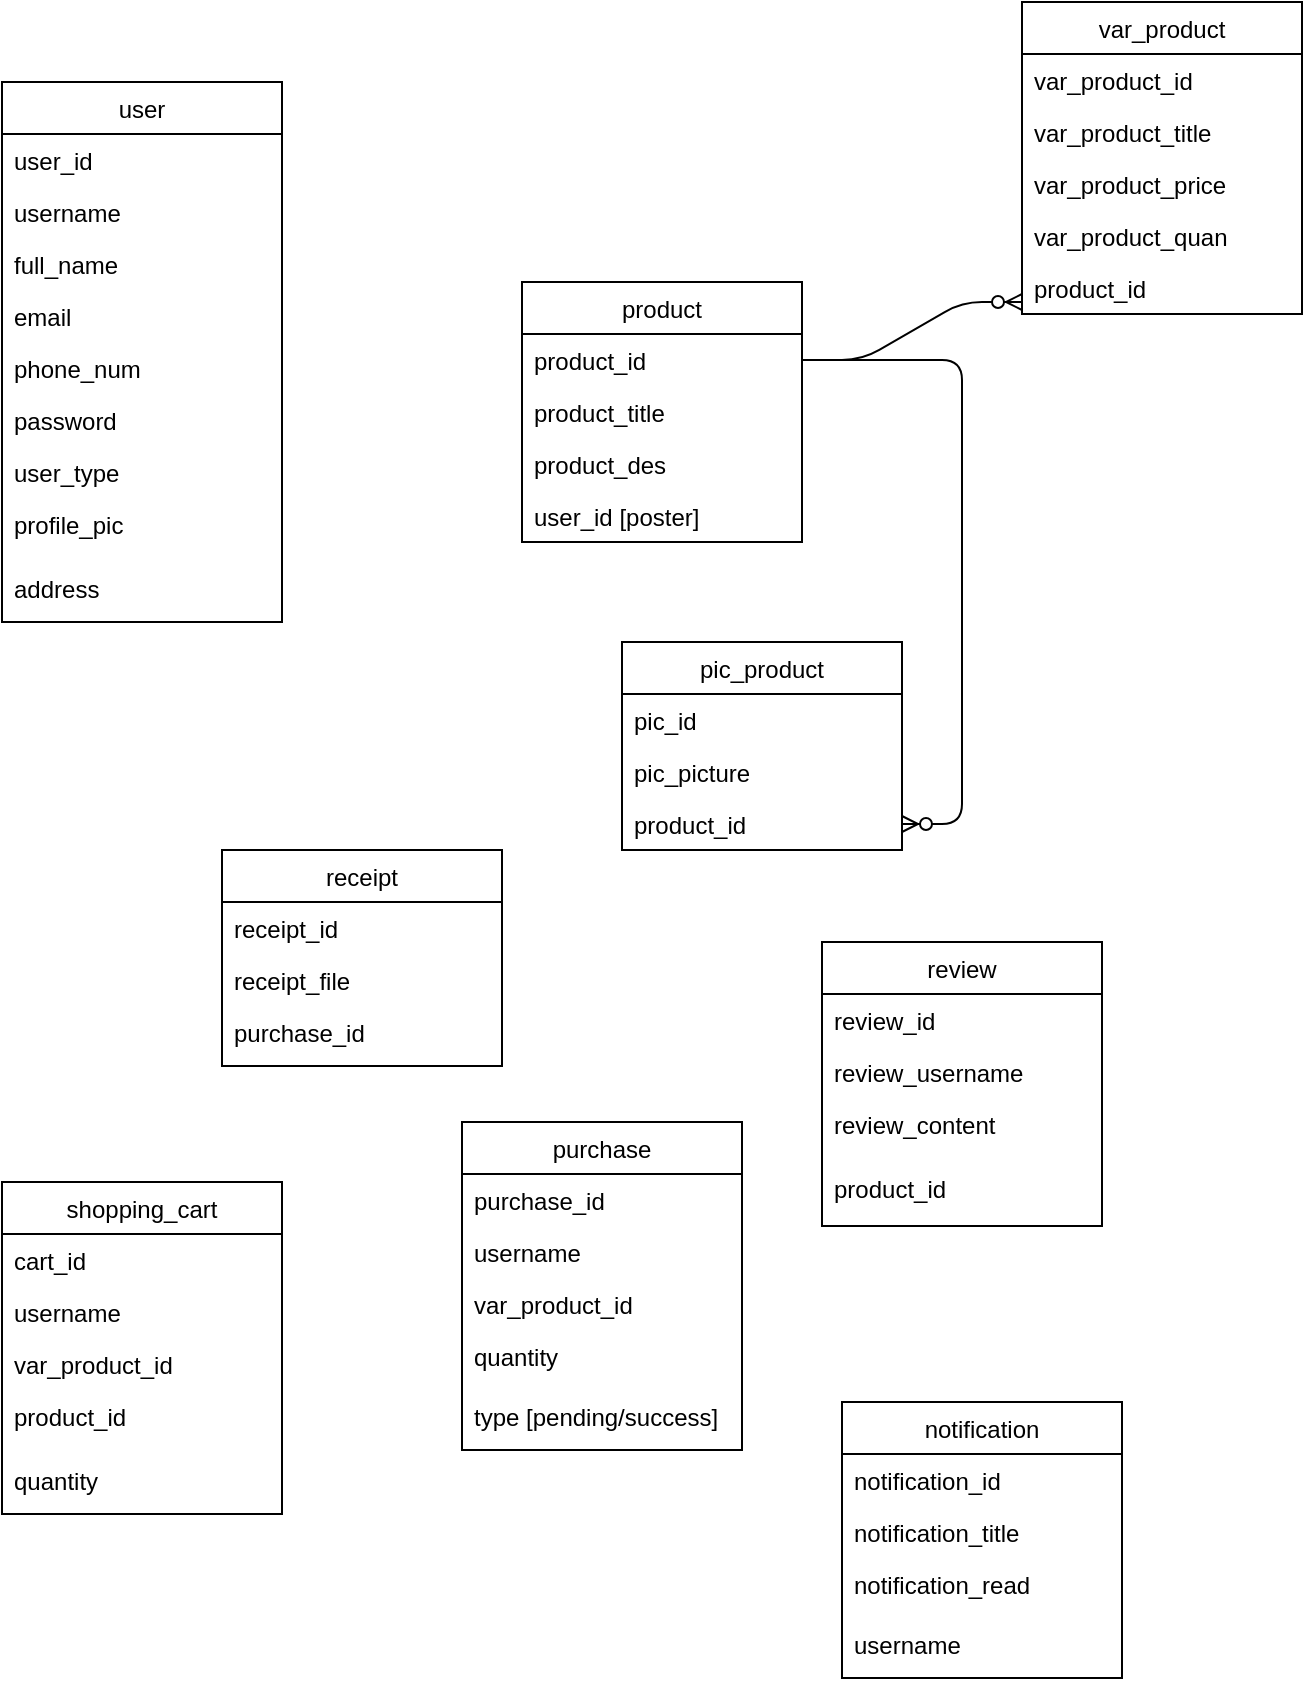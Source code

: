 <mxfile version="14.5.9" type="github">
  <diagram id="W411rWCE6vEQIN0AdYnL" name="Page-1">
    <mxGraphModel dx="1248" dy="706" grid="1" gridSize="10" guides="1" tooltips="1" connect="1" arrows="1" fold="1" page="1" pageScale="1" pageWidth="850" pageHeight="1100" math="0" shadow="0">
      <root>
        <mxCell id="0" />
        <mxCell id="1" parent="0" />
        <mxCell id="eEgCmpG9dYA9iIhkquhl-1" value="user" style="swimlane;fontStyle=0;childLayout=stackLayout;horizontal=1;startSize=26;fillColor=none;horizontalStack=0;resizeParent=1;resizeParentMax=0;resizeLast=0;collapsible=1;marginBottom=0;" parent="1" vertex="1">
          <mxGeometry x="80" y="90" width="140" height="270" as="geometry" />
        </mxCell>
        <mxCell id="eEgCmpG9dYA9iIhkquhl-19" value="user_id" style="text;strokeColor=none;fillColor=none;align=left;verticalAlign=top;spacingLeft=4;spacingRight=4;overflow=hidden;rotatable=0;points=[[0,0.5],[1,0.5]];portConstraint=eastwest;" parent="eEgCmpG9dYA9iIhkquhl-1" vertex="1">
          <mxGeometry y="26" width="140" height="26" as="geometry" />
        </mxCell>
        <mxCell id="eEgCmpG9dYA9iIhkquhl-2" value="username" style="text;strokeColor=none;fillColor=none;align=left;verticalAlign=top;spacingLeft=4;spacingRight=4;overflow=hidden;rotatable=0;points=[[0,0.5],[1,0.5]];portConstraint=eastwest;" parent="eEgCmpG9dYA9iIhkquhl-1" vertex="1">
          <mxGeometry y="52" width="140" height="26" as="geometry" />
        </mxCell>
        <mxCell id="eEgCmpG9dYA9iIhkquhl-3" value="full_name" style="text;strokeColor=none;fillColor=none;align=left;verticalAlign=top;spacingLeft=4;spacingRight=4;overflow=hidden;rotatable=0;points=[[0,0.5],[1,0.5]];portConstraint=eastwest;" parent="eEgCmpG9dYA9iIhkquhl-1" vertex="1">
          <mxGeometry y="78" width="140" height="26" as="geometry" />
        </mxCell>
        <mxCell id="eEgCmpG9dYA9iIhkquhl-20" value="email" style="text;strokeColor=none;fillColor=none;align=left;verticalAlign=top;spacingLeft=4;spacingRight=4;overflow=hidden;rotatable=0;points=[[0,0.5],[1,0.5]];portConstraint=eastwest;" parent="eEgCmpG9dYA9iIhkquhl-1" vertex="1">
          <mxGeometry y="104" width="140" height="26" as="geometry" />
        </mxCell>
        <mxCell id="eEgCmpG9dYA9iIhkquhl-21" value="phone_num" style="text;strokeColor=none;fillColor=none;align=left;verticalAlign=top;spacingLeft=4;spacingRight=4;overflow=hidden;rotatable=0;points=[[0,0.5],[1,0.5]];portConstraint=eastwest;" parent="eEgCmpG9dYA9iIhkquhl-1" vertex="1">
          <mxGeometry y="130" width="140" height="26" as="geometry" />
        </mxCell>
        <mxCell id="eEgCmpG9dYA9iIhkquhl-22" value="password" style="text;strokeColor=none;fillColor=none;align=left;verticalAlign=top;spacingLeft=4;spacingRight=4;overflow=hidden;rotatable=0;points=[[0,0.5],[1,0.5]];portConstraint=eastwest;" parent="eEgCmpG9dYA9iIhkquhl-1" vertex="1">
          <mxGeometry y="156" width="140" height="26" as="geometry" />
        </mxCell>
        <mxCell id="eEgCmpG9dYA9iIhkquhl-23" value="user_type" style="text;strokeColor=none;fillColor=none;align=left;verticalAlign=top;spacingLeft=4;spacingRight=4;overflow=hidden;rotatable=0;points=[[0,0.5],[1,0.5]];portConstraint=eastwest;" parent="eEgCmpG9dYA9iIhkquhl-1" vertex="1">
          <mxGeometry y="182" width="140" height="26" as="geometry" />
        </mxCell>
        <mxCell id="eEgCmpG9dYA9iIhkquhl-35" value="profile_pic" style="text;strokeColor=none;fillColor=none;align=left;verticalAlign=top;spacingLeft=4;spacingRight=4;overflow=hidden;rotatable=0;points=[[0,0.5],[1,0.5]];portConstraint=eastwest;" parent="eEgCmpG9dYA9iIhkquhl-1" vertex="1">
          <mxGeometry y="208" width="140" height="32" as="geometry" />
        </mxCell>
        <mxCell id="eEgCmpG9dYA9iIhkquhl-17" value="address" style="text;strokeColor=none;fillColor=none;align=left;verticalAlign=top;spacingLeft=4;spacingRight=4;overflow=hidden;rotatable=0;points=[[0,0.5],[1,0.5]];portConstraint=eastwest;" parent="eEgCmpG9dYA9iIhkquhl-1" vertex="1">
          <mxGeometry y="240" width="140" height="30" as="geometry" />
        </mxCell>
        <mxCell id="eEgCmpG9dYA9iIhkquhl-9" value="var_product" style="swimlane;fontStyle=0;childLayout=stackLayout;horizontal=1;startSize=26;fillColor=none;horizontalStack=0;resizeParent=1;resizeParentMax=0;resizeLast=0;collapsible=1;marginBottom=0;" parent="1" vertex="1">
          <mxGeometry x="590" y="50" width="140" height="156" as="geometry" />
        </mxCell>
        <mxCell id="eEgCmpG9dYA9iIhkquhl-11" value="var_product_id" style="text;strokeColor=none;fillColor=none;align=left;verticalAlign=top;spacingLeft=4;spacingRight=4;overflow=hidden;rotatable=0;points=[[0,0.5],[1,0.5]];portConstraint=eastwest;" parent="eEgCmpG9dYA9iIhkquhl-9" vertex="1">
          <mxGeometry y="26" width="140" height="26" as="geometry" />
        </mxCell>
        <mxCell id="jbUzf2FXijxwnfSYSCQV-11" value="var_product_title" style="text;strokeColor=none;fillColor=none;align=left;verticalAlign=top;spacingLeft=4;spacingRight=4;overflow=hidden;rotatable=0;points=[[0,0.5],[1,0.5]];portConstraint=eastwest;" parent="eEgCmpG9dYA9iIhkquhl-9" vertex="1">
          <mxGeometry y="52" width="140" height="26" as="geometry" />
        </mxCell>
        <mxCell id="jbUzf2FXijxwnfSYSCQV-1" value="var_product_price" style="text;strokeColor=none;fillColor=none;align=left;verticalAlign=top;spacingLeft=4;spacingRight=4;overflow=hidden;rotatable=0;points=[[0,0.5],[1,0.5]];portConstraint=eastwest;" parent="eEgCmpG9dYA9iIhkquhl-9" vertex="1">
          <mxGeometry y="78" width="140" height="26" as="geometry" />
        </mxCell>
        <mxCell id="jbUzf2FXijxwnfSYSCQV-2" value="var_product_quan" style="text;strokeColor=none;fillColor=none;align=left;verticalAlign=top;spacingLeft=4;spacingRight=4;overflow=hidden;rotatable=0;points=[[0,0.5],[1,0.5]];portConstraint=eastwest;" parent="eEgCmpG9dYA9iIhkquhl-9" vertex="1">
          <mxGeometry y="104" width="140" height="26" as="geometry" />
        </mxCell>
        <mxCell id="jbUzf2FXijxwnfSYSCQV-8" value="product_id" style="text;strokeColor=none;fillColor=none;align=left;verticalAlign=top;spacingLeft=4;spacingRight=4;overflow=hidden;rotatable=0;points=[[0,0.5],[1,0.5]];portConstraint=eastwest;" parent="eEgCmpG9dYA9iIhkquhl-9" vertex="1">
          <mxGeometry y="130" width="140" height="26" as="geometry" />
        </mxCell>
        <mxCell id="eEgCmpG9dYA9iIhkquhl-13" value="review" style="swimlane;fontStyle=0;childLayout=stackLayout;horizontal=1;startSize=26;fillColor=none;horizontalStack=0;resizeParent=1;resizeParentMax=0;resizeLast=0;collapsible=1;marginBottom=0;" parent="1" vertex="1">
          <mxGeometry x="490" y="520" width="140" height="142" as="geometry" />
        </mxCell>
        <mxCell id="eEgCmpG9dYA9iIhkquhl-14" value="review_id" style="text;strokeColor=none;fillColor=none;align=left;verticalAlign=top;spacingLeft=4;spacingRight=4;overflow=hidden;rotatable=0;points=[[0,0.5],[1,0.5]];portConstraint=eastwest;" parent="eEgCmpG9dYA9iIhkquhl-13" vertex="1">
          <mxGeometry y="26" width="140" height="26" as="geometry" />
        </mxCell>
        <mxCell id="eEgCmpG9dYA9iIhkquhl-15" value="review_username" style="text;strokeColor=none;fillColor=none;align=left;verticalAlign=top;spacingLeft=4;spacingRight=4;overflow=hidden;rotatable=0;points=[[0,0.5],[1,0.5]];portConstraint=eastwest;" parent="eEgCmpG9dYA9iIhkquhl-13" vertex="1">
          <mxGeometry y="52" width="140" height="26" as="geometry" />
        </mxCell>
        <mxCell id="dCzQO7GKJSaXUf3rhX0l-28" value="review_content" style="text;strokeColor=none;fillColor=none;align=left;verticalAlign=top;spacingLeft=4;spacingRight=4;overflow=hidden;rotatable=0;points=[[0,0.5],[1,0.5]];portConstraint=eastwest;" vertex="1" parent="eEgCmpG9dYA9iIhkquhl-13">
          <mxGeometry y="78" width="140" height="32" as="geometry" />
        </mxCell>
        <mxCell id="eEgCmpG9dYA9iIhkquhl-16" value="product_id" style="text;strokeColor=none;fillColor=none;align=left;verticalAlign=top;spacingLeft=4;spacingRight=4;overflow=hidden;rotatable=0;points=[[0,0.5],[1,0.5]];portConstraint=eastwest;" parent="eEgCmpG9dYA9iIhkquhl-13" vertex="1">
          <mxGeometry y="110" width="140" height="32" as="geometry" />
        </mxCell>
        <mxCell id="eEgCmpG9dYA9iIhkquhl-28" value="product" style="swimlane;fontStyle=0;childLayout=stackLayout;horizontal=1;startSize=26;fillColor=none;horizontalStack=0;resizeParent=1;resizeParentMax=0;resizeLast=0;collapsible=1;marginBottom=0;" parent="1" vertex="1">
          <mxGeometry x="340" y="190" width="140" height="130" as="geometry" />
        </mxCell>
        <mxCell id="eEgCmpG9dYA9iIhkquhl-29" value="product_id" style="text;strokeColor=none;fillColor=none;align=left;verticalAlign=top;spacingLeft=4;spacingRight=4;overflow=hidden;rotatable=0;points=[[0,0.5],[1,0.5]];portConstraint=eastwest;" parent="eEgCmpG9dYA9iIhkquhl-28" vertex="1">
          <mxGeometry y="26" width="140" height="26" as="geometry" />
        </mxCell>
        <mxCell id="eEgCmpG9dYA9iIhkquhl-30" value="product_title" style="text;strokeColor=none;fillColor=none;align=left;verticalAlign=top;spacingLeft=4;spacingRight=4;overflow=hidden;rotatable=0;points=[[0,0.5],[1,0.5]];portConstraint=eastwest;" parent="eEgCmpG9dYA9iIhkquhl-28" vertex="1">
          <mxGeometry y="52" width="140" height="26" as="geometry" />
        </mxCell>
        <mxCell id="eEgCmpG9dYA9iIhkquhl-32" value="product_des" style="text;strokeColor=none;fillColor=none;align=left;verticalAlign=top;spacingLeft=4;spacingRight=4;overflow=hidden;rotatable=0;points=[[0,0.5],[1,0.5]];portConstraint=eastwest;" parent="eEgCmpG9dYA9iIhkquhl-28" vertex="1">
          <mxGeometry y="78" width="140" height="26" as="geometry" />
        </mxCell>
        <mxCell id="eEgCmpG9dYA9iIhkquhl-33" value="user_id [poster]" style="text;strokeColor=none;fillColor=none;align=left;verticalAlign=top;spacingLeft=4;spacingRight=4;overflow=hidden;rotatable=0;points=[[0,0.5],[1,0.5]];portConstraint=eastwest;" parent="eEgCmpG9dYA9iIhkquhl-28" vertex="1">
          <mxGeometry y="104" width="140" height="26" as="geometry" />
        </mxCell>
        <mxCell id="jbUzf2FXijxwnfSYSCQV-10" value="" style="edgeStyle=entityRelationEdgeStyle;fontSize=12;html=1;endArrow=ERzeroToMany;endFill=1;exitX=1;exitY=0.5;exitDx=0;exitDy=0;" parent="1" source="eEgCmpG9dYA9iIhkquhl-29" edge="1">
          <mxGeometry width="100" height="100" relative="1" as="geometry">
            <mxPoint x="490" y="300" as="sourcePoint" />
            <mxPoint x="590" y="200" as="targetPoint" />
          </mxGeometry>
        </mxCell>
        <mxCell id="jbUzf2FXijxwnfSYSCQV-18" value="" style="edgeStyle=entityRelationEdgeStyle;fontSize=12;html=1;endArrow=ERzeroToMany;endFill=1;" parent="1" source="eEgCmpG9dYA9iIhkquhl-29" target="jbUzf2FXijxwnfSYSCQV-20" edge="1">
          <mxGeometry width="100" height="100" relative="1" as="geometry">
            <mxPoint x="460" y="189" as="sourcePoint" />
            <mxPoint x="390" y="410" as="targetPoint" />
          </mxGeometry>
        </mxCell>
        <mxCell id="jbUzf2FXijxwnfSYSCQV-19" value="pic_product" style="swimlane;fontStyle=0;childLayout=stackLayout;horizontal=1;startSize=26;fillColor=none;horizontalStack=0;resizeParent=1;resizeParentMax=0;resizeLast=0;collapsible=1;marginBottom=0;" parent="1" vertex="1">
          <mxGeometry x="390" y="370" width="140" height="104" as="geometry" />
        </mxCell>
        <mxCell id="jbUzf2FXijxwnfSYSCQV-21" value="pic_id" style="text;strokeColor=none;fillColor=none;align=left;verticalAlign=top;spacingLeft=4;spacingRight=4;overflow=hidden;rotatable=0;points=[[0,0.5],[1,0.5]];portConstraint=eastwest;" parent="jbUzf2FXijxwnfSYSCQV-19" vertex="1">
          <mxGeometry y="26" width="140" height="26" as="geometry" />
        </mxCell>
        <mxCell id="jbUzf2FXijxwnfSYSCQV-22" value="pic_picture" style="text;strokeColor=none;fillColor=none;align=left;verticalAlign=top;spacingLeft=4;spacingRight=4;overflow=hidden;rotatable=0;points=[[0,0.5],[1,0.5]];portConstraint=eastwest;" parent="jbUzf2FXijxwnfSYSCQV-19" vertex="1">
          <mxGeometry y="52" width="140" height="26" as="geometry" />
        </mxCell>
        <mxCell id="jbUzf2FXijxwnfSYSCQV-20" value="product_id" style="text;strokeColor=none;fillColor=none;align=left;verticalAlign=top;spacingLeft=4;spacingRight=4;overflow=hidden;rotatable=0;points=[[0,0.5],[1,0.5]];portConstraint=eastwest;" parent="jbUzf2FXijxwnfSYSCQV-19" vertex="1">
          <mxGeometry y="78" width="140" height="26" as="geometry" />
        </mxCell>
        <mxCell id="dCzQO7GKJSaXUf3rhX0l-1" value="shopping_cart" style="swimlane;fontStyle=0;childLayout=stackLayout;horizontal=1;startSize=26;fillColor=none;horizontalStack=0;resizeParent=1;resizeParentMax=0;resizeLast=0;collapsible=1;marginBottom=0;" vertex="1" parent="1">
          <mxGeometry x="80" y="640" width="140" height="166" as="geometry" />
        </mxCell>
        <mxCell id="dCzQO7GKJSaXUf3rhX0l-14" value="cart_id" style="text;strokeColor=none;fillColor=none;align=left;verticalAlign=top;spacingLeft=4;spacingRight=4;overflow=hidden;rotatable=0;points=[[0,0.5],[1,0.5]];portConstraint=eastwest;" vertex="1" parent="dCzQO7GKJSaXUf3rhX0l-1">
          <mxGeometry y="26" width="140" height="26" as="geometry" />
        </mxCell>
        <mxCell id="dCzQO7GKJSaXUf3rhX0l-5" value="username" style="text;strokeColor=none;fillColor=none;align=left;verticalAlign=top;spacingLeft=4;spacingRight=4;overflow=hidden;rotatable=0;points=[[0,0.5],[1,0.5]];portConstraint=eastwest;" vertex="1" parent="dCzQO7GKJSaXUf3rhX0l-1">
          <mxGeometry y="52" width="140" height="26" as="geometry" />
        </mxCell>
        <mxCell id="dCzQO7GKJSaXUf3rhX0l-6" value="var_product_id" style="text;strokeColor=none;fillColor=none;align=left;verticalAlign=top;spacingLeft=4;spacingRight=4;overflow=hidden;rotatable=0;points=[[0,0.5],[1,0.5]];portConstraint=eastwest;" vertex="1" parent="dCzQO7GKJSaXUf3rhX0l-1">
          <mxGeometry y="78" width="140" height="26" as="geometry" />
        </mxCell>
        <mxCell id="dCzQO7GKJSaXUf3rhX0l-7" value="product_id" style="text;strokeColor=none;fillColor=none;align=left;verticalAlign=top;spacingLeft=4;spacingRight=4;overflow=hidden;rotatable=0;points=[[0,0.5],[1,0.5]];portConstraint=eastwest;" vertex="1" parent="dCzQO7GKJSaXUf3rhX0l-1">
          <mxGeometry y="104" width="140" height="32" as="geometry" />
        </mxCell>
        <mxCell id="dCzQO7GKJSaXUf3rhX0l-12" value="quantity" style="text;strokeColor=none;fillColor=none;align=left;verticalAlign=top;spacingLeft=4;spacingRight=4;overflow=hidden;rotatable=0;points=[[0,0.5],[1,0.5]];portConstraint=eastwest;" vertex="1" parent="dCzQO7GKJSaXUf3rhX0l-1">
          <mxGeometry y="136" width="140" height="30" as="geometry" />
        </mxCell>
        <mxCell id="dCzQO7GKJSaXUf3rhX0l-8" value="purchase" style="swimlane;fontStyle=0;childLayout=stackLayout;horizontal=1;startSize=26;fillColor=none;horizontalStack=0;resizeParent=1;resizeParentMax=0;resizeLast=0;collapsible=1;marginBottom=0;" vertex="1" parent="1">
          <mxGeometry x="310" y="610" width="140" height="164" as="geometry" />
        </mxCell>
        <mxCell id="dCzQO7GKJSaXUf3rhX0l-13" value="purchase_id" style="text;strokeColor=none;fillColor=none;align=left;verticalAlign=top;spacingLeft=4;spacingRight=4;overflow=hidden;rotatable=0;points=[[0,0.5],[1,0.5]];portConstraint=eastwest;" vertex="1" parent="dCzQO7GKJSaXUf3rhX0l-8">
          <mxGeometry y="26" width="140" height="26" as="geometry" />
        </mxCell>
        <mxCell id="dCzQO7GKJSaXUf3rhX0l-9" value="username" style="text;strokeColor=none;fillColor=none;align=left;verticalAlign=top;spacingLeft=4;spacingRight=4;overflow=hidden;rotatable=0;points=[[0,0.5],[1,0.5]];portConstraint=eastwest;" vertex="1" parent="dCzQO7GKJSaXUf3rhX0l-8">
          <mxGeometry y="52" width="140" height="26" as="geometry" />
        </mxCell>
        <mxCell id="dCzQO7GKJSaXUf3rhX0l-10" value="var_product_id" style="text;strokeColor=none;fillColor=none;align=left;verticalAlign=top;spacingLeft=4;spacingRight=4;overflow=hidden;rotatable=0;points=[[0,0.5],[1,0.5]];portConstraint=eastwest;" vertex="1" parent="dCzQO7GKJSaXUf3rhX0l-8">
          <mxGeometry y="78" width="140" height="26" as="geometry" />
        </mxCell>
        <mxCell id="dCzQO7GKJSaXUf3rhX0l-11" value="quantity" style="text;strokeColor=none;fillColor=none;align=left;verticalAlign=top;spacingLeft=4;spacingRight=4;overflow=hidden;rotatable=0;points=[[0,0.5],[1,0.5]];portConstraint=eastwest;" vertex="1" parent="dCzQO7GKJSaXUf3rhX0l-8">
          <mxGeometry y="104" width="140" height="30" as="geometry" />
        </mxCell>
        <mxCell id="dCzQO7GKJSaXUf3rhX0l-15" value="type [pending/success]" style="text;strokeColor=none;fillColor=none;align=left;verticalAlign=top;spacingLeft=4;spacingRight=4;overflow=hidden;rotatable=0;points=[[0,0.5],[1,0.5]];portConstraint=eastwest;" vertex="1" parent="dCzQO7GKJSaXUf3rhX0l-8">
          <mxGeometry y="134" width="140" height="30" as="geometry" />
        </mxCell>
        <mxCell id="dCzQO7GKJSaXUf3rhX0l-16" value="notification" style="swimlane;fontStyle=0;childLayout=stackLayout;horizontal=1;startSize=26;fillColor=none;horizontalStack=0;resizeParent=1;resizeParentMax=0;resizeLast=0;collapsible=1;marginBottom=0;" vertex="1" parent="1">
          <mxGeometry x="500" y="750" width="140" height="138" as="geometry" />
        </mxCell>
        <mxCell id="dCzQO7GKJSaXUf3rhX0l-17" value="notification_id" style="text;strokeColor=none;fillColor=none;align=left;verticalAlign=top;spacingLeft=4;spacingRight=4;overflow=hidden;rotatable=0;points=[[0,0.5],[1,0.5]];portConstraint=eastwest;" vertex="1" parent="dCzQO7GKJSaXUf3rhX0l-16">
          <mxGeometry y="26" width="140" height="26" as="geometry" />
        </mxCell>
        <mxCell id="dCzQO7GKJSaXUf3rhX0l-19" value="notification_title" style="text;strokeColor=none;fillColor=none;align=left;verticalAlign=top;spacingLeft=4;spacingRight=4;overflow=hidden;rotatable=0;points=[[0,0.5],[1,0.5]];portConstraint=eastwest;" vertex="1" parent="dCzQO7GKJSaXUf3rhX0l-16">
          <mxGeometry y="52" width="140" height="26" as="geometry" />
        </mxCell>
        <mxCell id="dCzQO7GKJSaXUf3rhX0l-20" value="notification_read" style="text;strokeColor=none;fillColor=none;align=left;verticalAlign=top;spacingLeft=4;spacingRight=4;overflow=hidden;rotatable=0;points=[[0,0.5],[1,0.5]];portConstraint=eastwest;" vertex="1" parent="dCzQO7GKJSaXUf3rhX0l-16">
          <mxGeometry y="78" width="140" height="30" as="geometry" />
        </mxCell>
        <mxCell id="dCzQO7GKJSaXUf3rhX0l-21" value="username" style="text;strokeColor=none;fillColor=none;align=left;verticalAlign=top;spacingLeft=4;spacingRight=4;overflow=hidden;rotatable=0;points=[[0,0.5],[1,0.5]];portConstraint=eastwest;" vertex="1" parent="dCzQO7GKJSaXUf3rhX0l-16">
          <mxGeometry y="108" width="140" height="30" as="geometry" />
        </mxCell>
        <mxCell id="dCzQO7GKJSaXUf3rhX0l-22" value="receipt" style="swimlane;fontStyle=0;childLayout=stackLayout;horizontal=1;startSize=26;fillColor=none;horizontalStack=0;resizeParent=1;resizeParentMax=0;resizeLast=0;collapsible=1;marginBottom=0;" vertex="1" parent="1">
          <mxGeometry x="190" y="474" width="140" height="108" as="geometry" />
        </mxCell>
        <mxCell id="dCzQO7GKJSaXUf3rhX0l-23" value="receipt_id" style="text;strokeColor=none;fillColor=none;align=left;verticalAlign=top;spacingLeft=4;spacingRight=4;overflow=hidden;rotatable=0;points=[[0,0.5],[1,0.5]];portConstraint=eastwest;" vertex="1" parent="dCzQO7GKJSaXUf3rhX0l-22">
          <mxGeometry y="26" width="140" height="26" as="geometry" />
        </mxCell>
        <mxCell id="dCzQO7GKJSaXUf3rhX0l-24" value="receipt_file" style="text;strokeColor=none;fillColor=none;align=left;verticalAlign=top;spacingLeft=4;spacingRight=4;overflow=hidden;rotatable=0;points=[[0,0.5],[1,0.5]];portConstraint=eastwest;" vertex="1" parent="dCzQO7GKJSaXUf3rhX0l-22">
          <mxGeometry y="52" width="140" height="26" as="geometry" />
        </mxCell>
        <mxCell id="dCzQO7GKJSaXUf3rhX0l-26" value="purchase_id" style="text;strokeColor=none;fillColor=none;align=left;verticalAlign=top;spacingLeft=4;spacingRight=4;overflow=hidden;rotatable=0;points=[[0,0.5],[1,0.5]];portConstraint=eastwest;" vertex="1" parent="dCzQO7GKJSaXUf3rhX0l-22">
          <mxGeometry y="78" width="140" height="30" as="geometry" />
        </mxCell>
      </root>
    </mxGraphModel>
  </diagram>
</mxfile>
